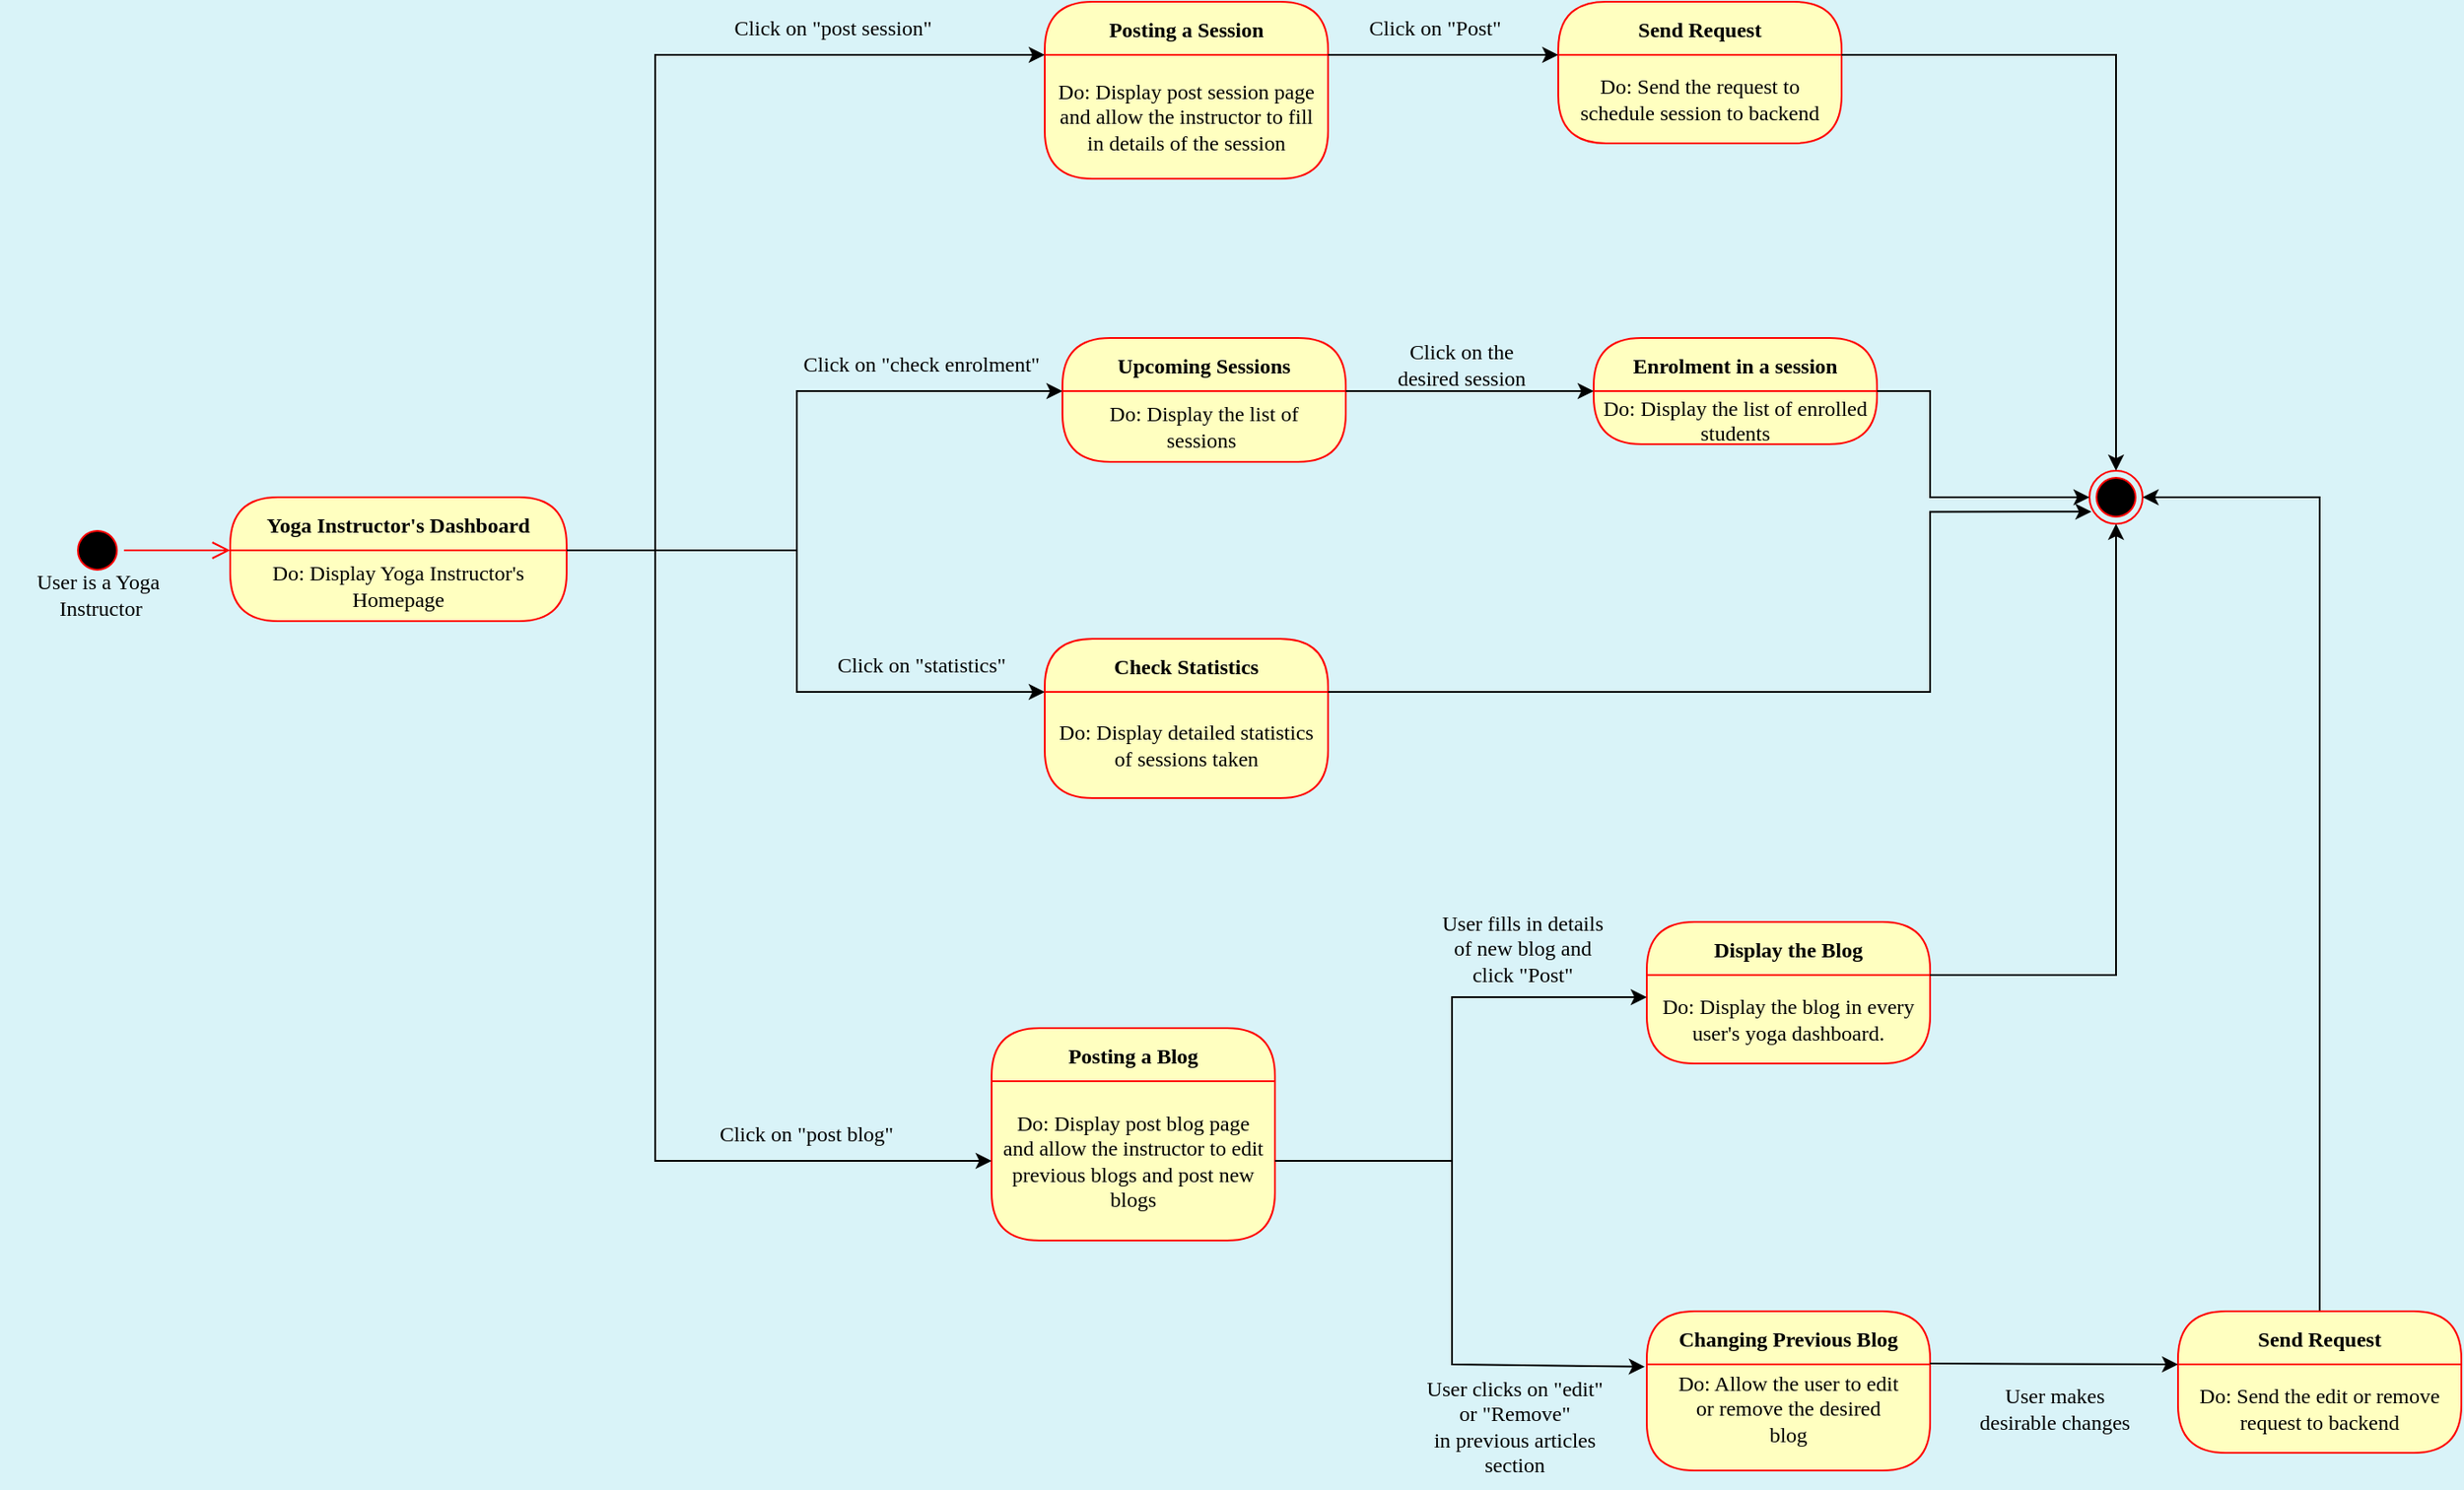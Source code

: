 <mxfile version="23.1.1" type="google">
  <diagram name="Page-1" id="58cdce13-f638-feb5-8d6f-7d28b1aa9fa0">
    <mxGraphModel grid="1" page="1" gridSize="10" guides="1" tooltips="1" connect="1" arrows="1" fold="1" pageScale="1" pageWidth="1654" pageHeight="1169" background="#D9F3F8" math="0" shadow="0">
      <root>
        <mxCell id="0" />
        <mxCell id="1" parent="0" />
        <mxCell id="PZ1JUWSHxA2STEZcjGwV-7" value="" style="ellipse;html=1;shape=startState;fillColor=#000000;strokeColor=#ff0000;fontFamily=Poppins;fontSource=https%3A%2F%2Ffonts.googleapis.com%2Fcss%3Ffamily%3DPoppins;" vertex="1" parent="1">
          <mxGeometry x="140" y="415" width="30" height="30" as="geometry" />
        </mxCell>
        <mxCell id="PZ1JUWSHxA2STEZcjGwV-8" value="" style="edgeStyle=orthogonalEdgeStyle;html=1;verticalAlign=bottom;endArrow=open;endSize=8;strokeColor=#ff0000;rounded=0;fontFamily=Poppins;fontSource=https%3A%2F%2Ffonts.googleapis.com%2Fcss%3Ffamily%3DPoppins;" edge="1" parent="1" source="PZ1JUWSHxA2STEZcjGwV-7">
          <mxGeometry relative="1" as="geometry">
            <mxPoint x="230" y="430" as="targetPoint" />
            <Array as="points">
              <mxPoint x="155" y="430" />
            </Array>
          </mxGeometry>
        </mxCell>
        <mxCell id="PZ1JUWSHxA2STEZcjGwV-9" value="Yoga Instructor&#39;s Dashboard" style="swimlane;fontStyle=1;align=center;verticalAlign=middle;childLayout=stackLayout;horizontal=1;startSize=30;horizontalStack=0;resizeParent=0;resizeLast=1;container=0;fontColor=#000000;collapsible=0;rounded=1;arcSize=30;strokeColor=#ff0000;fillColor=#ffffc0;swimlaneFillColor=#ffffc0;dropTarget=0;fontFamily=Poppins;fontSource=https%3A%2F%2Ffonts.googleapis.com%2Fcss%3Ffamily%3DPoppins;" vertex="1" parent="1">
          <mxGeometry x="230" y="400" width="190" height="70" as="geometry" />
        </mxCell>
        <mxCell id="PZ1JUWSHxA2STEZcjGwV-10" value="Do: Display Yoga Instructor&#39;s Homepage" style="text;html=1;strokeColor=none;fillColor=none;align=center;verticalAlign=middle;spacingLeft=4;spacingRight=4;whiteSpace=wrap;overflow=hidden;rotatable=0;fontColor=#000000;fontFamily=Poppins;fontSource=https%3A%2F%2Ffonts.googleapis.com%2Fcss%3Ffamily%3DPoppins;" vertex="1" parent="PZ1JUWSHxA2STEZcjGwV-9">
          <mxGeometry y="30" width="190" height="40" as="geometry" />
        </mxCell>
        <mxCell id="PZ1JUWSHxA2STEZcjGwV-12" value="Posting a Session" style="swimlane;fontStyle=1;align=center;verticalAlign=middle;childLayout=stackLayout;horizontal=1;startSize=30;horizontalStack=0;resizeParent=0;resizeLast=1;container=0;fontColor=#000000;collapsible=0;rounded=1;arcSize=30;strokeColor=#ff0000;fillColor=#ffffc0;swimlaneFillColor=#ffffc0;dropTarget=0;fontFamily=Poppins;fontSource=https%3A%2F%2Ffonts.googleapis.com%2Fcss%3Ffamily%3DPoppins;" vertex="1" parent="1">
          <mxGeometry x="690" y="120" width="160" height="100" as="geometry" />
        </mxCell>
        <mxCell id="PZ1JUWSHxA2STEZcjGwV-13" value="Do: Display post session page and allow the instructor to fill in details of the session" style="text;html=1;strokeColor=none;fillColor=none;align=center;verticalAlign=middle;spacingLeft=4;spacingRight=4;whiteSpace=wrap;overflow=hidden;rotatable=0;fontColor=#000000;fontFamily=Poppins;fontSource=https%3A%2F%2Ffonts.googleapis.com%2Fcss%3Ffamily%3DPoppins;" vertex="1" parent="PZ1JUWSHxA2STEZcjGwV-12">
          <mxGeometry y="30" width="160" height="70" as="geometry" />
        </mxCell>
        <mxCell id="PZ1JUWSHxA2STEZcjGwV-15" value="Upcoming Sessions" style="swimlane;fontStyle=1;align=center;verticalAlign=middle;childLayout=stackLayout;horizontal=1;startSize=30;horizontalStack=0;resizeParent=0;resizeLast=1;container=0;fontColor=#000000;collapsible=0;rounded=1;arcSize=30;strokeColor=#ff0000;fillColor=#ffffc0;swimlaneFillColor=#ffffc0;dropTarget=0;fontFamily=Poppins;fontSource=https%3A%2F%2Ffonts.googleapis.com%2Fcss%3Ffamily%3DPoppins;" vertex="1" parent="1">
          <mxGeometry x="700" y="310" width="160" height="70" as="geometry" />
        </mxCell>
        <mxCell id="PZ1JUWSHxA2STEZcjGwV-16" value="Do: Display the list of sessions&amp;nbsp;" style="text;html=1;strokeColor=none;fillColor=none;align=center;verticalAlign=middle;spacingLeft=4;spacingRight=4;whiteSpace=wrap;overflow=hidden;rotatable=0;fontColor=#000000;fontFamily=Poppins;fontSource=https%3A%2F%2Ffonts.googleapis.com%2Fcss%3Ffamily%3DPoppins;" vertex="1" parent="PZ1JUWSHxA2STEZcjGwV-15">
          <mxGeometry y="30" width="160" height="40" as="geometry" />
        </mxCell>
        <mxCell id="PZ1JUWSHxA2STEZcjGwV-18" value="Check Statistics" style="swimlane;fontStyle=1;align=center;verticalAlign=middle;childLayout=stackLayout;horizontal=1;startSize=30;horizontalStack=0;resizeParent=0;resizeLast=1;container=0;fontColor=#000000;collapsible=0;rounded=1;arcSize=30;strokeColor=#ff0000;fillColor=#ffffc0;swimlaneFillColor=#ffffc0;dropTarget=0;fontFamily=Poppins;fontSource=https%3A%2F%2Ffonts.googleapis.com%2Fcss%3Ffamily%3DPoppins;" vertex="1" parent="1">
          <mxGeometry x="690" y="480" width="160" height="90" as="geometry" />
        </mxCell>
        <mxCell id="PZ1JUWSHxA2STEZcjGwV-19" value="Do: Display detailed statistics of sessions taken" style="text;html=1;strokeColor=none;fillColor=none;align=center;verticalAlign=middle;spacingLeft=4;spacingRight=4;whiteSpace=wrap;overflow=hidden;rotatable=0;fontColor=#000000;fontFamily=Poppins;fontSource=https%3A%2F%2Ffonts.googleapis.com%2Fcss%3Ffamily%3DPoppins;" vertex="1" parent="PZ1JUWSHxA2STEZcjGwV-18">
          <mxGeometry y="30" width="160" height="60" as="geometry" />
        </mxCell>
        <mxCell id="PZ1JUWSHxA2STEZcjGwV-21" style="edgeStyle=orthogonalEdgeStyle;rounded=0;orthogonalLoop=1;jettySize=auto;html=1;exitX=1;exitY=0;exitDx=0;exitDy=0;entryX=0;entryY=0;entryDx=0;entryDy=0;fontFamily=Poppins;fontSource=https%3A%2F%2Ffonts.googleapis.com%2Fcss%3Ffamily%3DPoppins;" edge="1" parent="1" source="PZ1JUWSHxA2STEZcjGwV-10" target="PZ1JUWSHxA2STEZcjGwV-13">
          <mxGeometry relative="1" as="geometry">
            <Array as="points">
              <mxPoint x="470" y="430" />
              <mxPoint x="470" y="150" />
            </Array>
          </mxGeometry>
        </mxCell>
        <mxCell id="PZ1JUWSHxA2STEZcjGwV-24" style="edgeStyle=orthogonalEdgeStyle;rounded=0;orthogonalLoop=1;jettySize=auto;html=1;exitX=1;exitY=0;exitDx=0;exitDy=0;entryX=0;entryY=0;entryDx=0;entryDy=0;fontFamily=Poppins;fontSource=https%3A%2F%2Ffonts.googleapis.com%2Fcss%3Ffamily%3DPoppins;" edge="1" parent="1" source="PZ1JUWSHxA2STEZcjGwV-10" target="PZ1JUWSHxA2STEZcjGwV-19">
          <mxGeometry relative="1" as="geometry">
            <Array as="points">
              <mxPoint x="550" y="430" />
              <mxPoint x="550" y="510" />
            </Array>
          </mxGeometry>
        </mxCell>
        <mxCell id="PZ1JUWSHxA2STEZcjGwV-25" style="edgeStyle=orthogonalEdgeStyle;rounded=0;orthogonalLoop=1;jettySize=auto;html=1;exitX=1;exitY=0;exitDx=0;exitDy=0;entryX=0;entryY=0;entryDx=0;entryDy=0;fontFamily=Poppins;fontSource=https%3A%2F%2Ffonts.googleapis.com%2Fcss%3Ffamily%3DPoppins;" edge="1" parent="1" source="PZ1JUWSHxA2STEZcjGwV-10" target="PZ1JUWSHxA2STEZcjGwV-16">
          <mxGeometry relative="1" as="geometry">
            <Array as="points">
              <mxPoint x="550" y="430" />
              <mxPoint x="550" y="340" />
            </Array>
          </mxGeometry>
        </mxCell>
        <mxCell id="PZ1JUWSHxA2STEZcjGwV-26" value="Click on &quot;post session&quot;" style="text;html=1;align=center;verticalAlign=middle;resizable=0;points=[];autosize=1;strokeColor=none;fillColor=none;fontFamily=Poppins;fontSource=https%3A%2F%2Ffonts.googleapis.com%2Fcss%3Ffamily%3DPoppins;" vertex="1" parent="1">
          <mxGeometry x="490" y="120" width="160" height="30" as="geometry" />
        </mxCell>
        <mxCell id="PZ1JUWSHxA2STEZcjGwV-27" value="Click on &quot;check enrolment&quot;" style="text;html=1;align=center;verticalAlign=middle;resizable=0;points=[];autosize=1;strokeColor=none;fillColor=none;fontFamily=Poppins;fontSource=https%3A%2F%2Ffonts.googleapis.com%2Fcss%3Ffamily%3DPoppins;" vertex="1" parent="1">
          <mxGeometry x="530" y="310" width="180" height="30" as="geometry" />
        </mxCell>
        <mxCell id="PZ1JUWSHxA2STEZcjGwV-28" value="Click on &quot;statistics&quot;" style="text;html=1;align=center;verticalAlign=middle;resizable=0;points=[];autosize=1;strokeColor=none;fillColor=none;fontFamily=Poppins;fontSource=https%3A%2F%2Ffonts.googleapis.com%2Fcss%3Ffamily%3DPoppins;" vertex="1" parent="1">
          <mxGeometry x="555" y="480" width="130" height="30" as="geometry" />
        </mxCell>
        <mxCell id="PZ1JUWSHxA2STEZcjGwV-30" value="Enrolment in a session" style="swimlane;fontStyle=1;align=center;verticalAlign=middle;childLayout=stackLayout;horizontal=1;startSize=30;horizontalStack=0;resizeParent=0;resizeLast=1;container=0;fontColor=#000000;collapsible=0;rounded=1;arcSize=30;strokeColor=#ff0000;fillColor=#ffffc0;swimlaneFillColor=#ffffc0;dropTarget=0;fontFamily=Poppins;fontSource=https%3A%2F%2Ffonts.googleapis.com%2Fcss%3Ffamily%3DPoppins;" vertex="1" parent="1">
          <mxGeometry x="1000" y="310" width="160" height="60" as="geometry" />
        </mxCell>
        <mxCell id="PZ1JUWSHxA2STEZcjGwV-31" value="Do: Display the list of enrolled students" style="text;html=1;strokeColor=none;fillColor=none;align=center;verticalAlign=middle;spacingLeft=4;spacingRight=4;whiteSpace=wrap;overflow=hidden;rotatable=0;fontColor=#000000;fontFamily=Poppins;fontSource=https%3A%2F%2Ffonts.googleapis.com%2Fcss%3Ffamily%3DPoppins;" vertex="1" parent="PZ1JUWSHxA2STEZcjGwV-30">
          <mxGeometry y="30" width="160" height="30" as="geometry" />
        </mxCell>
        <mxCell id="PZ1JUWSHxA2STEZcjGwV-33" style="edgeStyle=orthogonalEdgeStyle;rounded=0;orthogonalLoop=1;jettySize=auto;html=1;exitX=1;exitY=0;exitDx=0;exitDy=0;entryX=0;entryY=0;entryDx=0;entryDy=0;fontFamily=Poppins;fontSource=https%3A%2F%2Ffonts.googleapis.com%2Fcss%3Ffamily%3DPoppins;" edge="1" parent="1" source="PZ1JUWSHxA2STEZcjGwV-16" target="PZ1JUWSHxA2STEZcjGwV-31">
          <mxGeometry relative="1" as="geometry">
            <Array as="points">
              <mxPoint x="930" y="340" />
              <mxPoint x="930" y="340" />
            </Array>
          </mxGeometry>
        </mxCell>
        <mxCell id="PZ1JUWSHxA2STEZcjGwV-34" value="Send Request" style="swimlane;fontStyle=1;align=center;verticalAlign=middle;childLayout=stackLayout;horizontal=1;startSize=30;horizontalStack=0;resizeParent=0;resizeLast=1;container=0;fontColor=#000000;collapsible=0;rounded=1;arcSize=30;strokeColor=#ff0000;fillColor=#ffffc0;swimlaneFillColor=#ffffc0;dropTarget=0;fontFamily=Poppins;fontSource=https%3A%2F%2Ffonts.googleapis.com%2Fcss%3Ffamily%3DPoppins;" vertex="1" parent="1">
          <mxGeometry x="980" y="120" width="160" height="80" as="geometry" />
        </mxCell>
        <mxCell id="PZ1JUWSHxA2STEZcjGwV-35" value="Do: Send the request to schedule session to backend" style="text;html=1;strokeColor=none;fillColor=none;align=center;verticalAlign=middle;spacingLeft=4;spacingRight=4;whiteSpace=wrap;overflow=hidden;rotatable=0;fontColor=#000000;fontFamily=Poppins;fontSource=https%3A%2F%2Ffonts.googleapis.com%2Fcss%3Ffamily%3DPoppins;" vertex="1" parent="PZ1JUWSHxA2STEZcjGwV-34">
          <mxGeometry y="30" width="160" height="50" as="geometry" />
        </mxCell>
        <mxCell id="PZ1JUWSHxA2STEZcjGwV-37" style="edgeStyle=orthogonalEdgeStyle;rounded=0;orthogonalLoop=1;jettySize=auto;html=1;exitX=1;exitY=0;exitDx=0;exitDy=0;entryX=0;entryY=0;entryDx=0;entryDy=0;fontFamily=Poppins;fontSource=https%3A%2F%2Ffonts.googleapis.com%2Fcss%3Ffamily%3DPoppins;" edge="1" parent="1" source="PZ1JUWSHxA2STEZcjGwV-13" target="PZ1JUWSHxA2STEZcjGwV-35">
          <mxGeometry relative="1" as="geometry">
            <Array as="points">
              <mxPoint x="910" y="150" />
              <mxPoint x="910" y="150" />
            </Array>
          </mxGeometry>
        </mxCell>
        <mxCell id="PZ1JUWSHxA2STEZcjGwV-38" value="" style="ellipse;html=1;shape=endState;fillColor=#000000;strokeColor=#ff0000;fontFamily=Poppins;fontSource=https%3A%2F%2Ffonts.googleapis.com%2Fcss%3Ffamily%3DPoppins;" vertex="1" parent="1">
          <mxGeometry x="1280" y="385" width="30" height="30" as="geometry" />
        </mxCell>
        <mxCell id="PZ1JUWSHxA2STEZcjGwV-39" style="edgeStyle=orthogonalEdgeStyle;rounded=0;orthogonalLoop=1;jettySize=auto;html=1;exitX=1;exitY=0;exitDx=0;exitDy=0;entryX=0;entryY=0.5;entryDx=0;entryDy=0;fontFamily=Poppins;fontSource=https%3A%2F%2Ffonts.googleapis.com%2Fcss%3Ffamily%3DPoppins;" edge="1" parent="1" source="PZ1JUWSHxA2STEZcjGwV-31" target="PZ1JUWSHxA2STEZcjGwV-38">
          <mxGeometry relative="1" as="geometry">
            <Array as="points">
              <mxPoint x="1190" y="340" />
              <mxPoint x="1190" y="400" />
            </Array>
          </mxGeometry>
        </mxCell>
        <mxCell id="PZ1JUWSHxA2STEZcjGwV-40" style="edgeStyle=orthogonalEdgeStyle;rounded=0;orthogonalLoop=1;jettySize=auto;html=1;exitX=1;exitY=0;exitDx=0;exitDy=0;entryX=0.5;entryY=0;entryDx=0;entryDy=0;fontFamily=Poppins;fontSource=https%3A%2F%2Ffonts.googleapis.com%2Fcss%3Ffamily%3DPoppins;" edge="1" parent="1" source="PZ1JUWSHxA2STEZcjGwV-35" target="PZ1JUWSHxA2STEZcjGwV-38">
          <mxGeometry relative="1" as="geometry">
            <Array as="points">
              <mxPoint x="1295" y="150" />
            </Array>
          </mxGeometry>
        </mxCell>
        <mxCell id="PZ1JUWSHxA2STEZcjGwV-42" value="Click on &quot;Post&quot;" style="text;html=1;align=center;verticalAlign=middle;resizable=0;points=[];autosize=1;strokeColor=none;fillColor=none;fontFamily=Poppins;fontSource=https%3A%2F%2Ffonts.googleapis.com%2Fcss%3Ffamily%3DPoppins;" vertex="1" parent="1">
          <mxGeometry x="855" y="120" width="110" height="30" as="geometry" />
        </mxCell>
        <mxCell id="PZ1JUWSHxA2STEZcjGwV-43" value="Click on the &lt;br&gt;desired session" style="text;html=1;align=center;verticalAlign=middle;resizable=0;points=[];autosize=1;strokeColor=none;fillColor=none;fontFamily=Poppins;fontSource=https%3A%2F%2Ffonts.googleapis.com%2Fcss%3Ffamily%3DPoppins;" vertex="1" parent="1">
          <mxGeometry x="865" y="305" width="120" height="40" as="geometry" />
        </mxCell>
        <mxCell id="PZ1JUWSHxA2STEZcjGwV-46" value="User is a Yoga&lt;br&gt;&amp;nbsp;Instructor" style="text;html=1;align=center;verticalAlign=middle;resizable=0;points=[];autosize=1;strokeColor=none;fillColor=none;fontFamily=Poppins;fontSource=https%3A%2F%2Ffonts.googleapis.com%2Fcss%3Ffamily%3DPoppins;" vertex="1" parent="1">
          <mxGeometry x="100" y="435" width="110" height="40" as="geometry" />
        </mxCell>
        <mxCell id="318wg0h63ENVYHzpdzzB-1" value="Posting a Blog" style="swimlane;fontStyle=1;align=center;verticalAlign=middle;childLayout=stackLayout;horizontal=1;startSize=30;horizontalStack=0;resizeParent=0;resizeLast=1;container=0;fontColor=#000000;collapsible=0;rounded=1;arcSize=30;strokeColor=#ff0000;fillColor=#ffffc0;swimlaneFillColor=#ffffc0;dropTarget=0;fontFamily=Poppins;fontSource=https%3A%2F%2Ffonts.googleapis.com%2Fcss%3Ffamily%3DPoppins;" vertex="1" parent="1">
          <mxGeometry x="660" y="700" width="160" height="120" as="geometry" />
        </mxCell>
        <mxCell id="318wg0h63ENVYHzpdzzB-2" value="Do: Display post blog page and allow the instructor to edit previous blogs and post new blogs" style="text;html=1;strokeColor=none;fillColor=none;align=center;verticalAlign=middle;spacingLeft=4;spacingRight=4;whiteSpace=wrap;overflow=hidden;rotatable=0;fontColor=#000000;fontFamily=Poppins;fontSource=https%3A%2F%2Ffonts.googleapis.com%2Fcss%3Ffamily%3DPoppins;" vertex="1" parent="318wg0h63ENVYHzpdzzB-1">
          <mxGeometry y="30" width="160" height="90" as="geometry" />
        </mxCell>
        <mxCell id="318wg0h63ENVYHzpdzzB-4" value="Display the Blog" style="swimlane;fontStyle=1;align=center;verticalAlign=middle;childLayout=stackLayout;horizontal=1;startSize=30;horizontalStack=0;resizeParent=0;resizeLast=1;container=0;fontColor=#000000;collapsible=0;rounded=1;arcSize=30;strokeColor=#ff0000;fillColor=#ffffc0;swimlaneFillColor=#ffffc0;dropTarget=0;fontFamily=Poppins;fontSource=https%3A%2F%2Ffonts.googleapis.com%2Fcss%3Ffamily%3DPoppins;" vertex="1" parent="1">
          <mxGeometry x="1030" y="640" width="160" height="80" as="geometry" />
        </mxCell>
        <mxCell id="318wg0h63ENVYHzpdzzB-5" value="Do: Display the blog in every user&#39;s yoga dashboard." style="text;html=1;strokeColor=none;fillColor=none;align=center;verticalAlign=middle;spacingLeft=4;spacingRight=4;whiteSpace=wrap;overflow=hidden;rotatable=0;fontColor=#000000;fontFamily=Poppins;fontSource=https%3A%2F%2Ffonts.googleapis.com%2Fcss%3Ffamily%3DPoppins;" vertex="1" parent="318wg0h63ENVYHzpdzzB-4">
          <mxGeometry y="30" width="160" height="50" as="geometry" />
        </mxCell>
        <mxCell id="318wg0h63ENVYHzpdzzB-16" style="edgeStyle=orthogonalEdgeStyle;rounded=0;orthogonalLoop=1;jettySize=auto;html=1;exitX=1;exitY=0;exitDx=0;exitDy=0;entryX=0.036;entryY=0.772;entryDx=0;entryDy=0;entryPerimeter=0;fontFamily=Poppins;fontSource=https%3A%2F%2Ffonts.googleapis.com%2Fcss%3Ffamily%3DPoppins;" edge="1" parent="1" source="PZ1JUWSHxA2STEZcjGwV-19" target="PZ1JUWSHxA2STEZcjGwV-38">
          <mxGeometry relative="1" as="geometry">
            <Array as="points">
              <mxPoint x="1190" y="510" />
              <mxPoint x="1190" y="408" />
            </Array>
          </mxGeometry>
        </mxCell>
        <mxCell id="318wg0h63ENVYHzpdzzB-17" style="edgeStyle=orthogonalEdgeStyle;rounded=0;orthogonalLoop=1;jettySize=auto;html=1;exitX=1;exitY=0;exitDx=0;exitDy=0;entryX=0.5;entryY=1;entryDx=0;entryDy=0;fontFamily=Poppins;fontSource=https%3A%2F%2Ffonts.googleapis.com%2Fcss%3Ffamily%3DPoppins;" edge="1" parent="1" source="318wg0h63ENVYHzpdzzB-5" target="PZ1JUWSHxA2STEZcjGwV-38">
          <mxGeometry relative="1" as="geometry">
            <Array as="points">
              <mxPoint x="1295" y="670" />
            </Array>
          </mxGeometry>
        </mxCell>
        <mxCell id="318wg0h63ENVYHzpdzzB-18" value="Click on &quot;post blog&quot;" style="text;html=1;align=center;verticalAlign=middle;resizable=0;points=[];autosize=1;strokeColor=none;fillColor=none;fontFamily=Poppins;fontSource=https%3A%2F%2Ffonts.googleapis.com%2Fcss%3Ffamily%3DPoppins;" vertex="1" parent="1">
          <mxGeometry x="485" y="745" width="140" height="30" as="geometry" />
        </mxCell>
        <mxCell id="318wg0h63ENVYHzpdzzB-22" value="Changing Previous Blog" style="swimlane;fontStyle=1;align=center;verticalAlign=middle;childLayout=stackLayout;horizontal=1;startSize=30;horizontalStack=0;resizeParent=0;resizeLast=1;container=0;fontColor=#000000;collapsible=0;rounded=1;arcSize=30;strokeColor=#ff0000;fillColor=#ffffc0;swimlaneFillColor=#ffffc0;dropTarget=0;fontFamily=Poppins;fontSource=https%3A%2F%2Ffonts.googleapis.com%2Fcss%3Ffamily%3DPoppins;" vertex="1" parent="1">
          <mxGeometry x="1030" y="860" width="160" height="90" as="geometry" />
        </mxCell>
        <mxCell id="318wg0h63ENVYHzpdzzB-28" style="edgeStyle=orthogonalEdgeStyle;rounded=0;orthogonalLoop=1;jettySize=auto;html=1;exitX=1;exitY=0;exitDx=0;exitDy=0;entryX=0;entryY=0.5;entryDx=0;entryDy=0;fontFamily=Poppins;fontSource=https%3A%2F%2Ffonts.googleapis.com%2Fcss%3Ffamily%3DPoppins;" edge="1" parent="1" source="PZ1JUWSHxA2STEZcjGwV-10" target="318wg0h63ENVYHzpdzzB-2">
          <mxGeometry relative="1" as="geometry">
            <Array as="points">
              <mxPoint x="470" y="430" />
              <mxPoint x="470" y="775" />
            </Array>
          </mxGeometry>
        </mxCell>
        <mxCell id="318wg0h63ENVYHzpdzzB-30" value="User fills in details of new blog and click &quot;Post&quot;" style="text;html=1;strokeColor=none;fillColor=none;align=center;verticalAlign=middle;whiteSpace=wrap;rounded=0;fontFamily=Poppins;fontSource=https%3A%2F%2Ffonts.googleapis.com%2Fcss%3Ffamily%3DPoppins;" vertex="1" parent="1">
          <mxGeometry x="910" y="640" width="100" height="30" as="geometry" />
        </mxCell>
        <mxCell id="318wg0h63ENVYHzpdzzB-35" value="" style="endArrow=classic;html=1;rounded=0;entryX=-0.007;entryY=0.348;entryDx=0;entryDy=0;entryPerimeter=0;fontFamily=Poppins;fontSource=https%3A%2F%2Ffonts.googleapis.com%2Fcss%3Ffamily%3DPoppins;" edge="1" parent="1" target="318wg0h63ENVYHzpdzzB-22">
          <mxGeometry width="50" height="50" relative="1" as="geometry">
            <mxPoint x="920" y="752" as="sourcePoint" />
            <mxPoint x="1240" y="910" as="targetPoint" />
            <Array as="points">
              <mxPoint x="920" y="890" />
            </Array>
          </mxGeometry>
        </mxCell>
        <mxCell id="318wg0h63ENVYHzpdzzB-36" style="edgeStyle=orthogonalEdgeStyle;rounded=0;orthogonalLoop=1;jettySize=auto;html=1;exitX=1;exitY=0.5;exitDx=0;exitDy=0;entryX=0;entryY=0.25;entryDx=0;entryDy=0;fontFamily=Poppins;fontSource=https%3A%2F%2Ffonts.googleapis.com%2Fcss%3Ffamily%3DPoppins;" edge="1" parent="1" source="318wg0h63ENVYHzpdzzB-2" target="318wg0h63ENVYHzpdzzB-5">
          <mxGeometry relative="1" as="geometry">
            <Array as="points">
              <mxPoint x="920" y="775" />
              <mxPoint x="920" y="683" />
            </Array>
          </mxGeometry>
        </mxCell>
        <mxCell id="318wg0h63ENVYHzpdzzB-37" value="User clicks on &quot;edit&quot; &lt;br&gt;or &quot;Remove&quot;&lt;br&gt;in previous articles &lt;br&gt;section" style="text;html=1;align=center;verticalAlign=middle;resizable=0;points=[];autosize=1;strokeColor=none;fillColor=none;fontFamily=Poppins;fontSource=https%3A%2F%2Ffonts.googleapis.com%2Fcss%3Ffamily%3DPoppins;" vertex="1" parent="1">
          <mxGeometry x="885" y="890" width="140" height="70" as="geometry" />
        </mxCell>
        <mxCell id="318wg0h63ENVYHzpdzzB-38" value="Do: Allow the user to edit or remove the desired blog" style="text;html=1;strokeColor=none;fillColor=none;align=center;verticalAlign=middle;whiteSpace=wrap;rounded=0;fontFamily=Poppins;fontSource=https%3A%2F%2Ffonts.googleapis.com%2Fcss%3Ffamily%3DPoppins;" vertex="1" parent="1">
          <mxGeometry x="1045" y="900" width="130" height="30" as="geometry" />
        </mxCell>
        <mxCell id="318wg0h63ENVYHzpdzzB-49" style="edgeStyle=orthogonalEdgeStyle;rounded=0;orthogonalLoop=1;jettySize=auto;html=1;exitX=0.5;exitY=0;exitDx=0;exitDy=0;entryX=1;entryY=0.5;entryDx=0;entryDy=0;fontFamily=Poppins;fontSource=https%3A%2F%2Ffonts.googleapis.com%2Fcss%3Ffamily%3DPoppins;" edge="1" parent="1" source="318wg0h63ENVYHzpdzzB-39" target="PZ1JUWSHxA2STEZcjGwV-38">
          <mxGeometry relative="1" as="geometry" />
        </mxCell>
        <mxCell id="318wg0h63ENVYHzpdzzB-39" value="Send Request" style="swimlane;fontStyle=1;align=center;verticalAlign=middle;childLayout=stackLayout;horizontal=1;startSize=30;horizontalStack=0;resizeParent=0;resizeLast=1;container=0;fontColor=#000000;collapsible=0;rounded=1;arcSize=30;strokeColor=#ff0000;fillColor=#ffffc0;swimlaneFillColor=#ffffc0;dropTarget=0;fontFamily=Poppins;fontSource=https%3A%2F%2Ffonts.googleapis.com%2Fcss%3Ffamily%3DPoppins;" vertex="1" parent="1">
          <mxGeometry x="1330" y="860" width="160" height="80" as="geometry" />
        </mxCell>
        <mxCell id="318wg0h63ENVYHzpdzzB-40" value="Do: Send the edit or remove request to backend" style="text;html=1;strokeColor=none;fillColor=none;align=center;verticalAlign=middle;spacingLeft=4;spacingRight=4;whiteSpace=wrap;overflow=hidden;rotatable=0;fontColor=#000000;fontFamily=Poppins;fontSource=https%3A%2F%2Ffonts.googleapis.com%2Fcss%3Ffamily%3DPoppins;" vertex="1" parent="318wg0h63ENVYHzpdzzB-39">
          <mxGeometry y="30" width="160" height="50" as="geometry" />
        </mxCell>
        <mxCell id="318wg0h63ENVYHzpdzzB-46" value="" style="endArrow=classic;html=1;rounded=0;exitX=1;exitY=0.328;exitDx=0;exitDy=0;exitPerimeter=0;entryX=0;entryY=0;entryDx=0;entryDy=0;fontFamily=Poppins;fontSource=https%3A%2F%2Ffonts.googleapis.com%2Fcss%3Ffamily%3DPoppins;" edge="1" parent="1" source="318wg0h63ENVYHzpdzzB-22" target="318wg0h63ENVYHzpdzzB-40">
          <mxGeometry width="50" height="50" relative="1" as="geometry">
            <mxPoint x="1230" y="890" as="sourcePoint" />
            <mxPoint x="1280" y="840" as="targetPoint" />
          </mxGeometry>
        </mxCell>
        <mxCell id="318wg0h63ENVYHzpdzzB-50" value="User makes &lt;br&gt;desirable changes" style="text;html=1;align=center;verticalAlign=middle;resizable=0;points=[];autosize=1;strokeColor=none;fillColor=none;fontFamily=Poppins;fontSource=https%3A%2F%2Ffonts.googleapis.com%2Fcss%3Ffamily%3DPoppins;" vertex="1" parent="1">
          <mxGeometry x="1190" y="895" width="140" height="40" as="geometry" />
        </mxCell>
      </root>
    </mxGraphModel>
  </diagram>
</mxfile>
